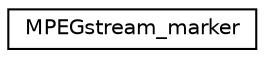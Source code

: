 digraph "Graphical Class Hierarchy"
{
 // LATEX_PDF_SIZE
  edge [fontname="Helvetica",fontsize="10",labelfontname="Helvetica",labelfontsize="10"];
  node [fontname="Helvetica",fontsize="10",shape=record];
  rankdir="LR";
  Node0 [label="MPEGstream_marker",height=0.2,width=0.4,color="black", fillcolor="white", style="filled",URL="$db/dec/structMPEGstream__marker.html",tooltip=" "];
}
